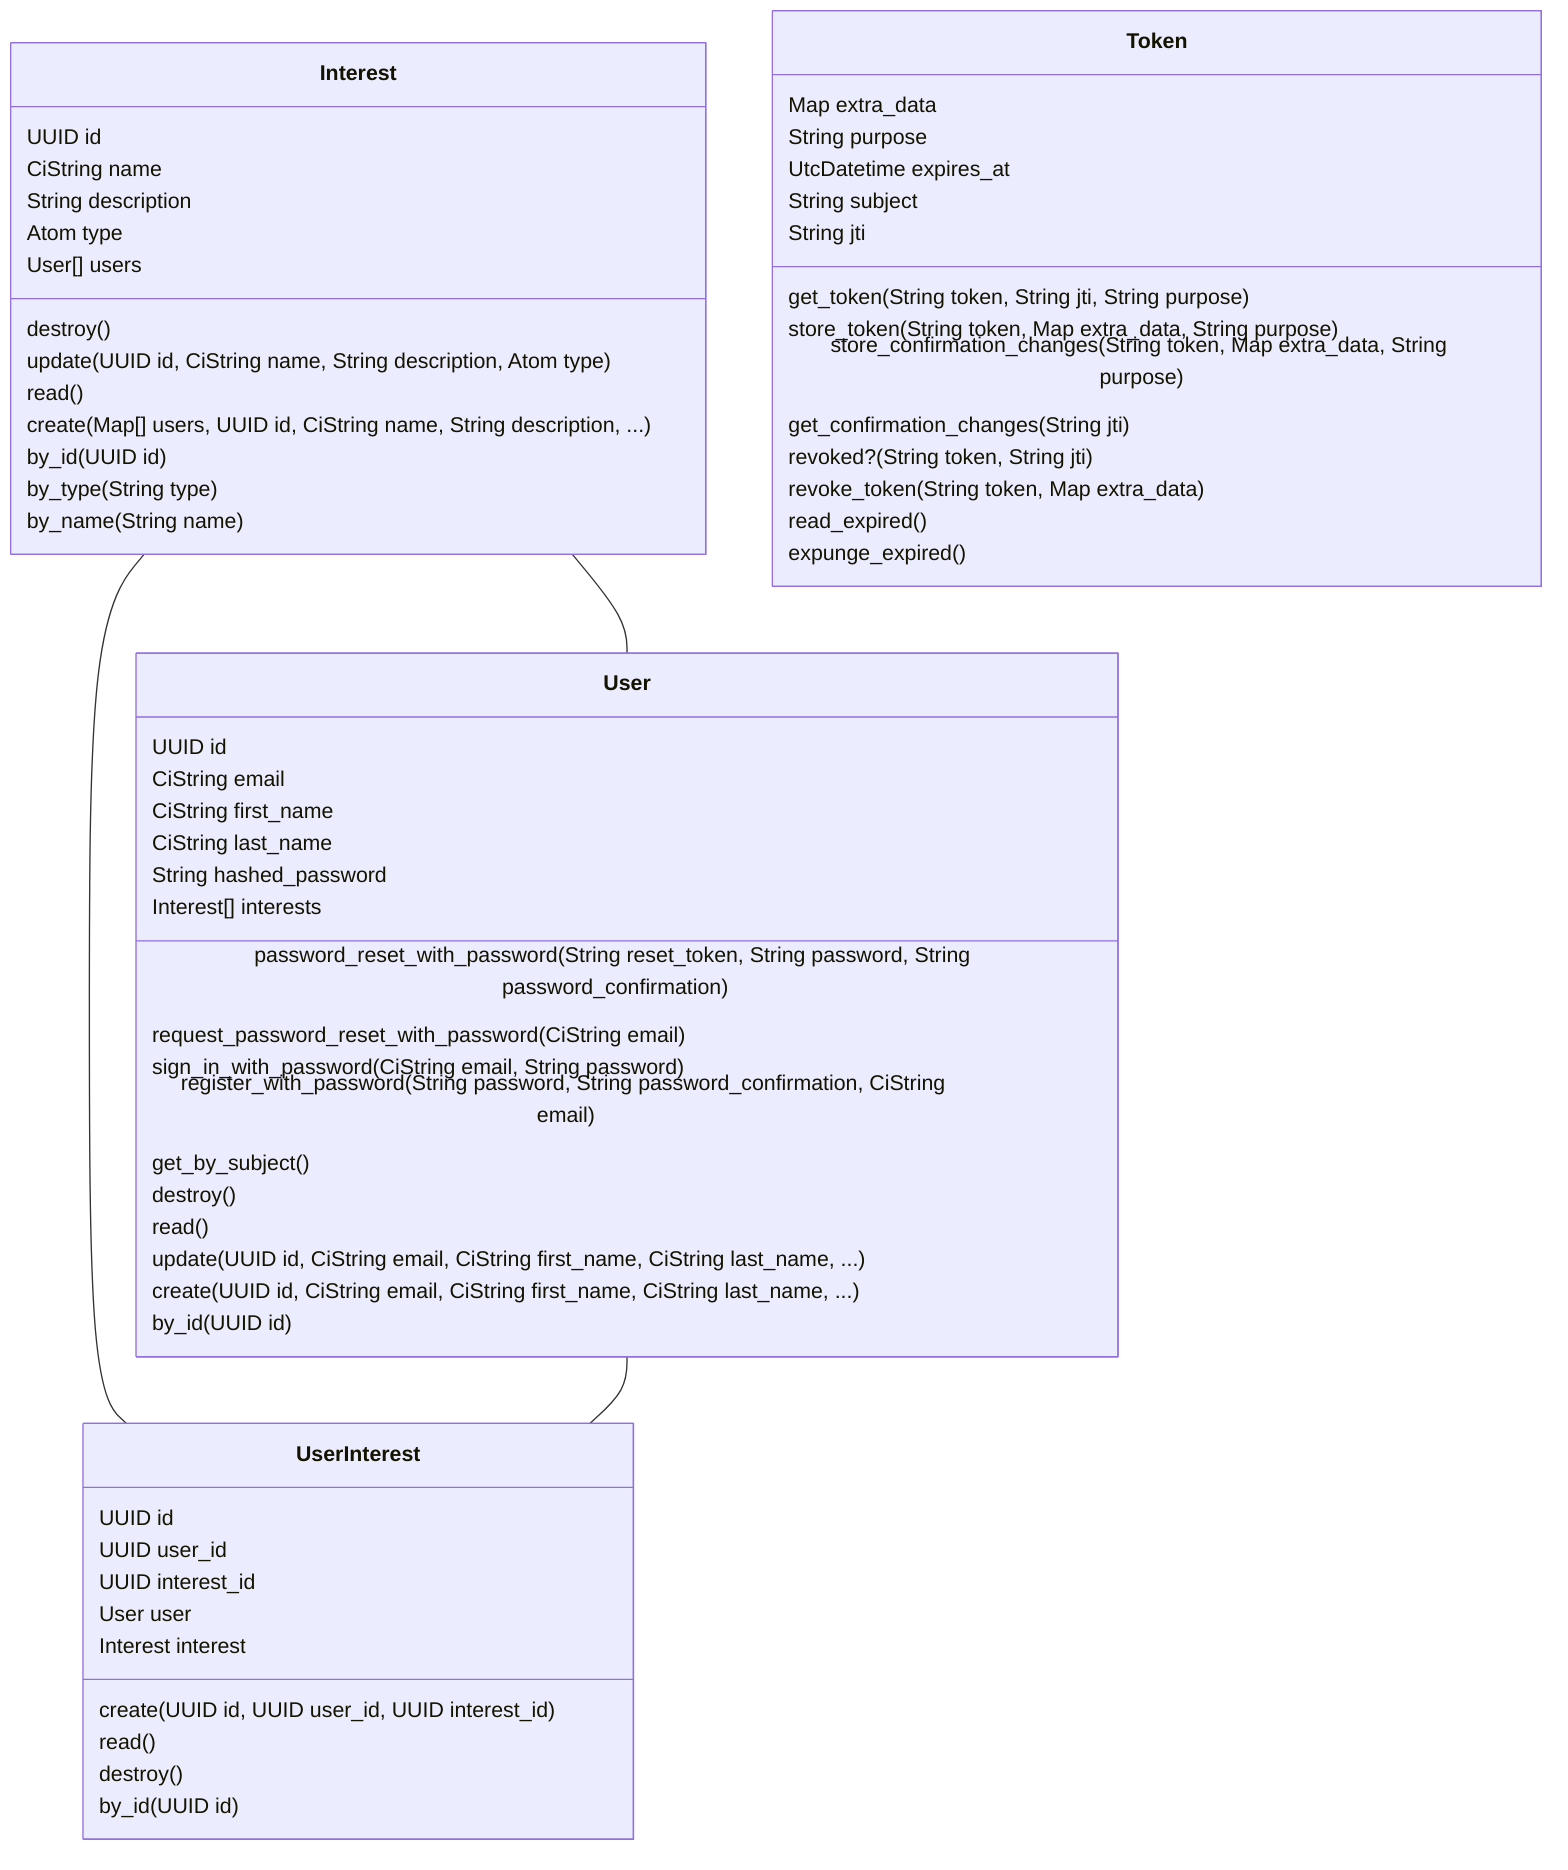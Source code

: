 classDiagram
    class Interest {
        UUID id
        CiString name
        String description
        Atom type
        User[] users
        destroy()
        update(UUID id, CiString name, String description, Atom type)
        read()
        create(Map[] users, UUID id, CiString name, String description, ...)
        by_id(UUID id)
        by_type(String type)
        by_name(String name)
    }
    class Token {
        Map extra_data
        String purpose
        UtcDatetime expires_at
        String subject
        String jti
        get_token(String token, String jti, String purpose)
        store_token(String token, Map extra_data, String purpose)
        store_confirmation_changes(String token, Map extra_data, String purpose)
        get_confirmation_changes(String jti)
        revoked?(String token, String jti)
        revoke_token(String token, Map extra_data)
        read_expired()
        expunge_expired()
    }
    class User {
        UUID id
        CiString email
        CiString first_name
        CiString last_name
        String hashed_password
        Interest[] interests
        password_reset_with_password(String reset_token, String password, String password_confirmation)
        request_password_reset_with_password(CiString email)
        sign_in_with_password(CiString email, String password)
        register_with_password(String password, String password_confirmation, CiString email)
        get_by_subject()
        destroy()
        read()
        update(UUID id, CiString email, CiString first_name, CiString last_name, ...)
        create(UUID id, CiString email, CiString first_name, CiString last_name, ...)
        by_id(UUID id)
    }
    class UserInterest {
        UUID id
        UUID user_id
        UUID interest_id
        User user
        Interest interest
        create(UUID id, UUID user_id, UUID interest_id)
        read()
        destroy()
        by_id(UUID id)
    }

    Interest -- User
    Interest -- UserInterest
    User -- UserInterest